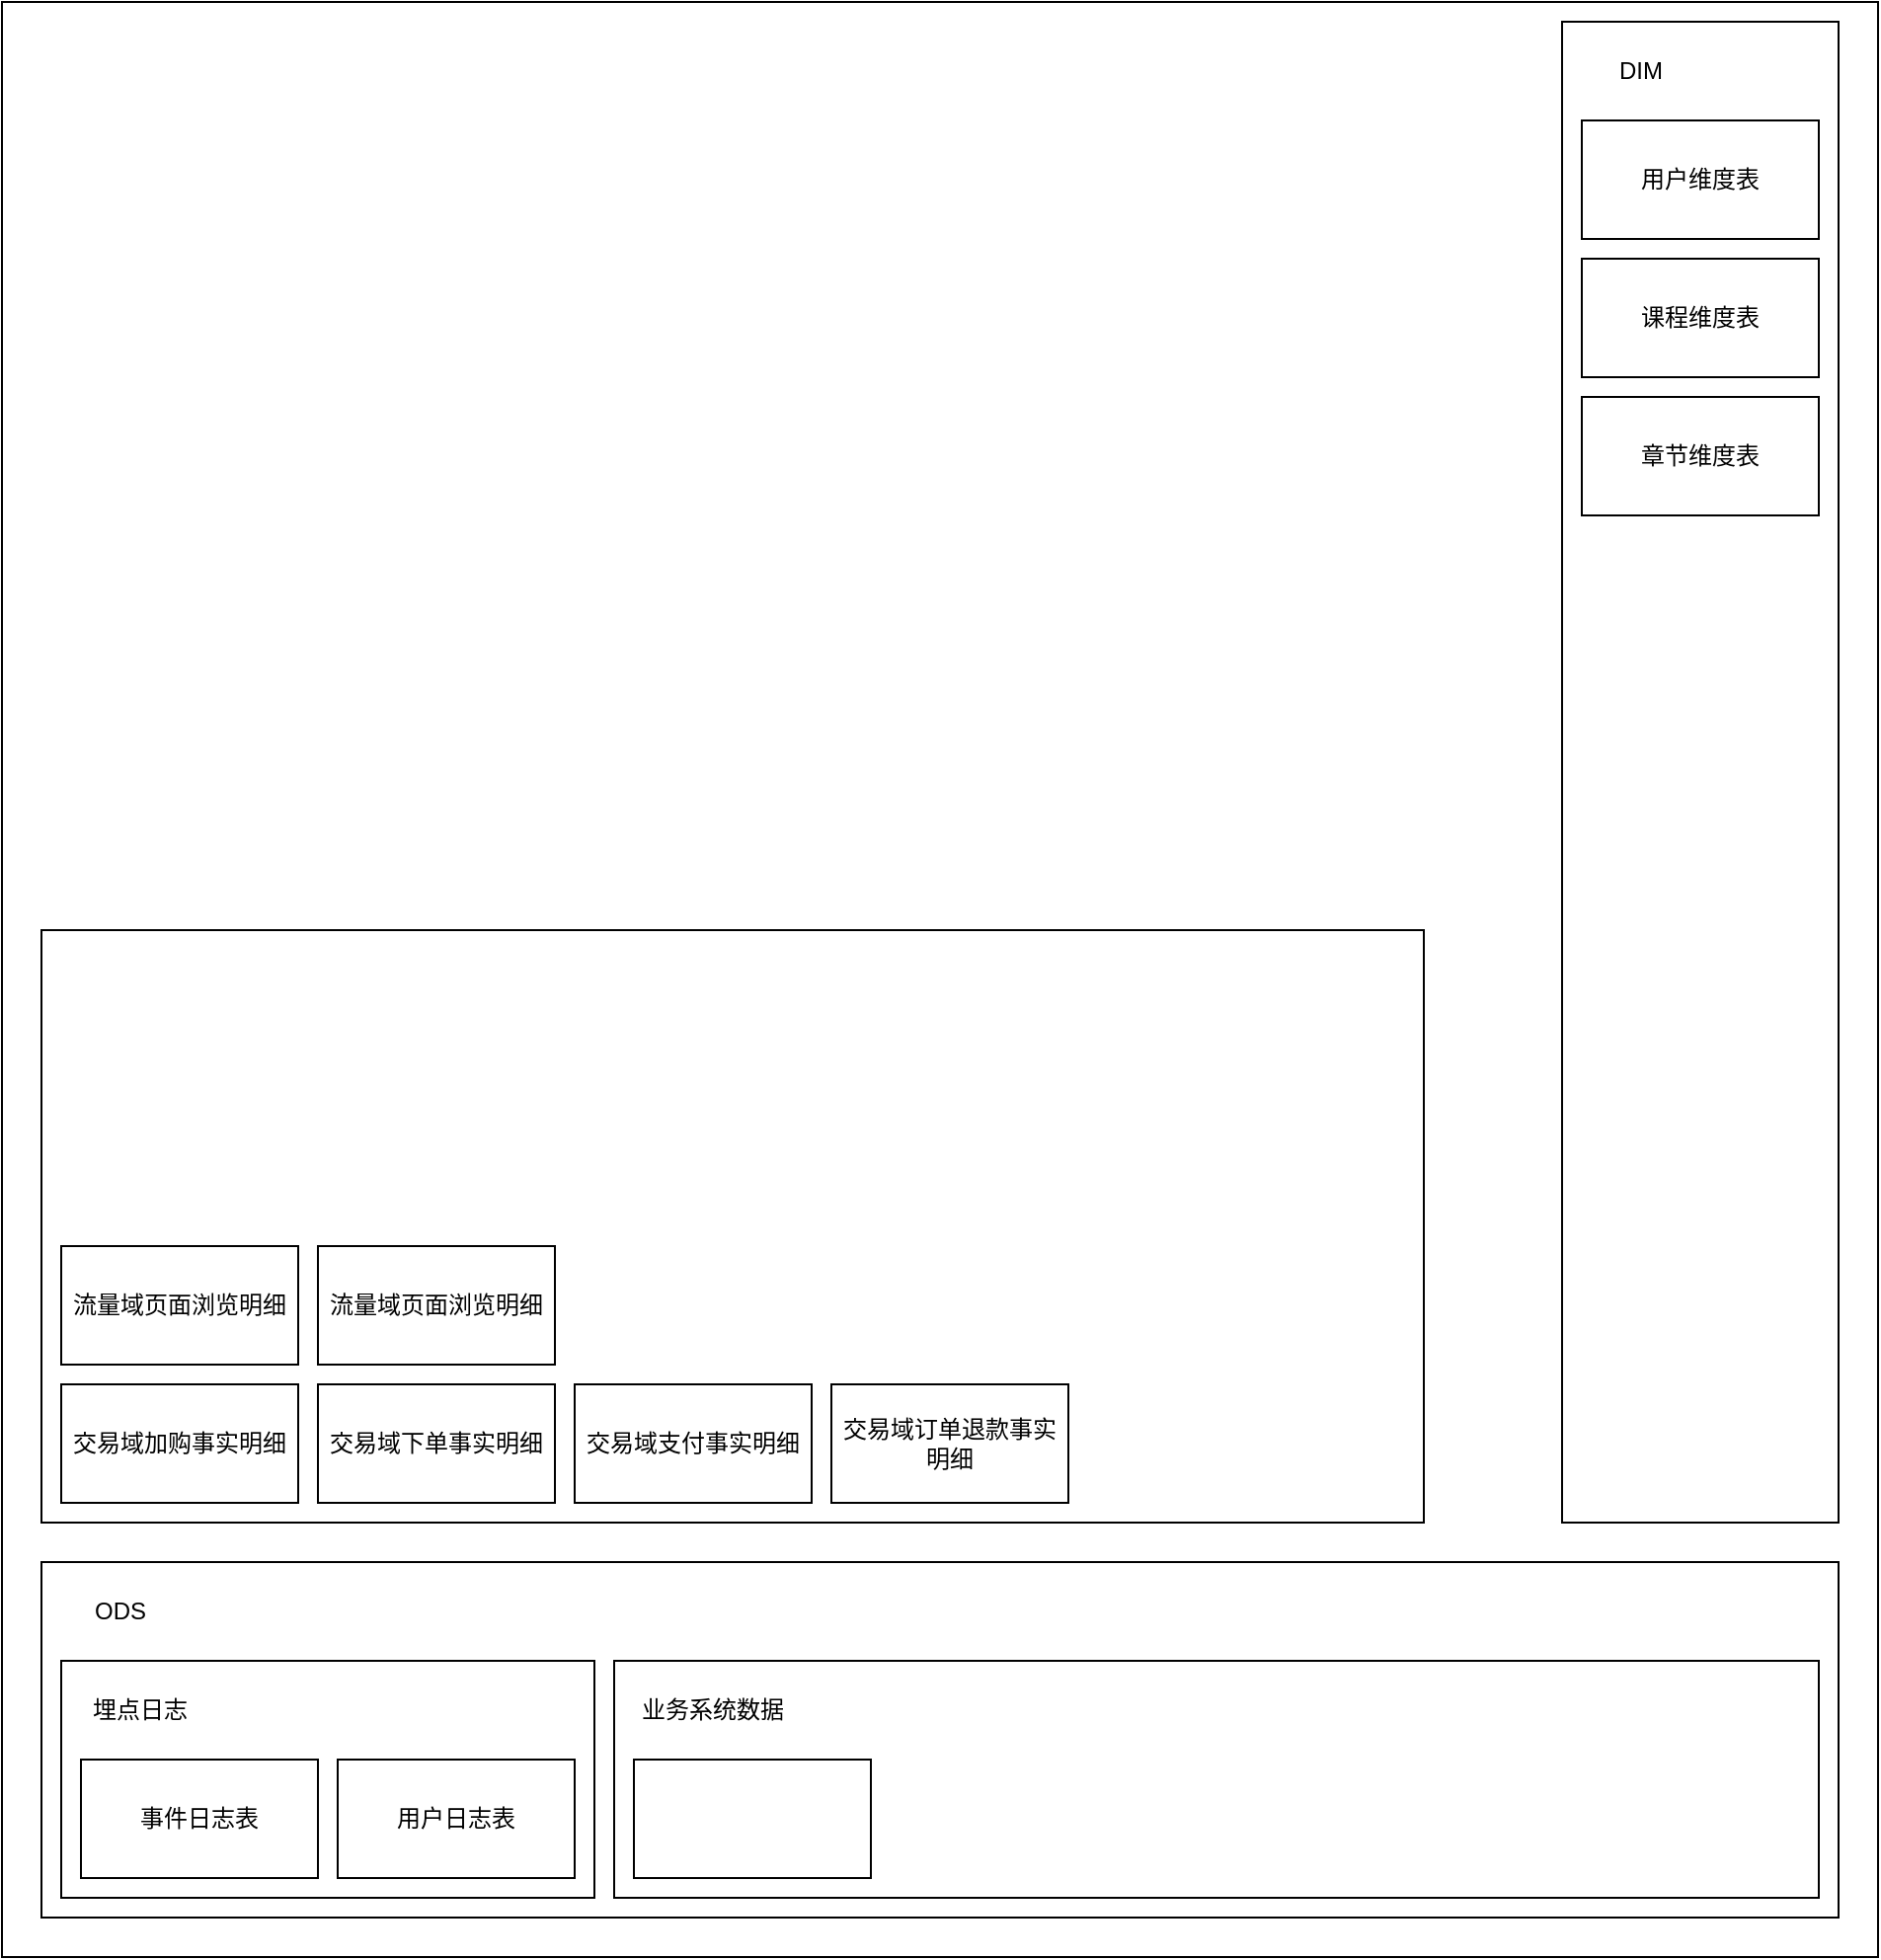 <mxfile version="21.3.7" type="github">
  <diagram name="第 1 页" id="O_QHGvnCZH730tNBmOar">
    <mxGraphModel dx="1434" dy="1965" grid="1" gridSize="10" guides="1" tooltips="1" connect="1" arrows="1" fold="1" page="1" pageScale="1" pageWidth="827" pageHeight="1169" math="0" shadow="0">
      <root>
        <mxCell id="0" />
        <mxCell id="1" parent="0" />
        <mxCell id="saVYviV8NVjSQybobaWA-1" value="" style="rounded=0;whiteSpace=wrap;html=1;" vertex="1" parent="1">
          <mxGeometry x="150" y="-150" width="950" height="990" as="geometry" />
        </mxCell>
        <mxCell id="saVYviV8NVjSQybobaWA-2" value="" style="rounded=0;whiteSpace=wrap;html=1;" vertex="1" parent="1">
          <mxGeometry x="170" y="640" width="910" height="180" as="geometry" />
        </mxCell>
        <mxCell id="saVYviV8NVjSQybobaWA-3" value="" style="rounded=0;whiteSpace=wrap;html=1;" vertex="1" parent="1">
          <mxGeometry x="180" y="690" width="270" height="120" as="geometry" />
        </mxCell>
        <mxCell id="saVYviV8NVjSQybobaWA-4" value="事件日志表" style="rounded=0;whiteSpace=wrap;html=1;" vertex="1" parent="1">
          <mxGeometry x="190" y="740" width="120" height="60" as="geometry" />
        </mxCell>
        <mxCell id="saVYviV8NVjSQybobaWA-5" value="用户日志表" style="rounded=0;whiteSpace=wrap;html=1;" vertex="1" parent="1">
          <mxGeometry x="320" y="740" width="120" height="60" as="geometry" />
        </mxCell>
        <mxCell id="saVYviV8NVjSQybobaWA-6" value="埋点日志" style="text;html=1;strokeColor=none;fillColor=none;align=center;verticalAlign=middle;whiteSpace=wrap;rounded=0;" vertex="1" parent="1">
          <mxGeometry x="190" y="700" width="60" height="30" as="geometry" />
        </mxCell>
        <mxCell id="saVYviV8NVjSQybobaWA-7" value="" style="rounded=0;whiteSpace=wrap;html=1;" vertex="1" parent="1">
          <mxGeometry x="460" y="690" width="610" height="120" as="geometry" />
        </mxCell>
        <mxCell id="saVYviV8NVjSQybobaWA-8" value="ODS" style="text;html=1;strokeColor=none;fillColor=none;align=center;verticalAlign=middle;whiteSpace=wrap;rounded=0;" vertex="1" parent="1">
          <mxGeometry x="180" y="650" width="60" height="30" as="geometry" />
        </mxCell>
        <mxCell id="saVYviV8NVjSQybobaWA-9" value="" style="rounded=0;whiteSpace=wrap;html=1;" vertex="1" parent="1">
          <mxGeometry x="470" y="740" width="120" height="60" as="geometry" />
        </mxCell>
        <mxCell id="saVYviV8NVjSQybobaWA-10" value="业务系统数据" style="text;html=1;strokeColor=none;fillColor=none;align=center;verticalAlign=middle;whiteSpace=wrap;rounded=0;" vertex="1" parent="1">
          <mxGeometry x="470" y="700" width="80" height="30" as="geometry" />
        </mxCell>
        <mxCell id="saVYviV8NVjSQybobaWA-11" value="" style="rounded=0;whiteSpace=wrap;html=1;" vertex="1" parent="1">
          <mxGeometry x="170" y="320" width="700" height="300" as="geometry" />
        </mxCell>
        <mxCell id="saVYviV8NVjSQybobaWA-13" value="" style="rounded=0;whiteSpace=wrap;html=1;" vertex="1" parent="1">
          <mxGeometry x="940" y="-140" width="140" height="760" as="geometry" />
        </mxCell>
        <mxCell id="saVYviV8NVjSQybobaWA-14" value="DIM" style="text;html=1;strokeColor=none;fillColor=none;align=center;verticalAlign=middle;whiteSpace=wrap;rounded=0;" vertex="1" parent="1">
          <mxGeometry x="950" y="-130" width="60" height="30" as="geometry" />
        </mxCell>
        <mxCell id="saVYviV8NVjSQybobaWA-16" value="交易域加购事实明细" style="rounded=0;whiteSpace=wrap;html=1;" vertex="1" parent="1">
          <mxGeometry x="180" y="550" width="120" height="60" as="geometry" />
        </mxCell>
        <mxCell id="saVYviV8NVjSQybobaWA-17" value="交易域下单事实明细" style="rounded=0;whiteSpace=wrap;html=1;" vertex="1" parent="1">
          <mxGeometry x="310" y="550" width="120" height="60" as="geometry" />
        </mxCell>
        <mxCell id="saVYviV8NVjSQybobaWA-18" value="交易域支付事实明细" style="rounded=0;whiteSpace=wrap;html=1;" vertex="1" parent="1">
          <mxGeometry x="440" y="550" width="120" height="60" as="geometry" />
        </mxCell>
        <mxCell id="saVYviV8NVjSQybobaWA-19" value="流量域页面浏览明细" style="rounded=0;whiteSpace=wrap;html=1;" vertex="1" parent="1">
          <mxGeometry x="180" y="480" width="120" height="60" as="geometry" />
        </mxCell>
        <mxCell id="saVYviV8NVjSQybobaWA-20" value="流量域页面浏览明细" style="rounded=0;whiteSpace=wrap;html=1;" vertex="1" parent="1">
          <mxGeometry x="310" y="480" width="120" height="60" as="geometry" />
        </mxCell>
        <mxCell id="saVYviV8NVjSQybobaWA-21" value="用户维度表" style="rounded=0;whiteSpace=wrap;html=1;" vertex="1" parent="1">
          <mxGeometry x="950" y="-90" width="120" height="60" as="geometry" />
        </mxCell>
        <mxCell id="saVYviV8NVjSQybobaWA-22" value="课程维度表" style="rounded=0;whiteSpace=wrap;html=1;" vertex="1" parent="1">
          <mxGeometry x="950" y="-20" width="120" height="60" as="geometry" />
        </mxCell>
        <mxCell id="saVYviV8NVjSQybobaWA-23" value="章节维度表" style="rounded=0;whiteSpace=wrap;html=1;" vertex="1" parent="1">
          <mxGeometry x="950" y="50" width="120" height="60" as="geometry" />
        </mxCell>
        <mxCell id="saVYviV8NVjSQybobaWA-24" value="交易域订单退款事实明细" style="rounded=0;whiteSpace=wrap;html=1;" vertex="1" parent="1">
          <mxGeometry x="570" y="550" width="120" height="60" as="geometry" />
        </mxCell>
      </root>
    </mxGraphModel>
  </diagram>
</mxfile>
